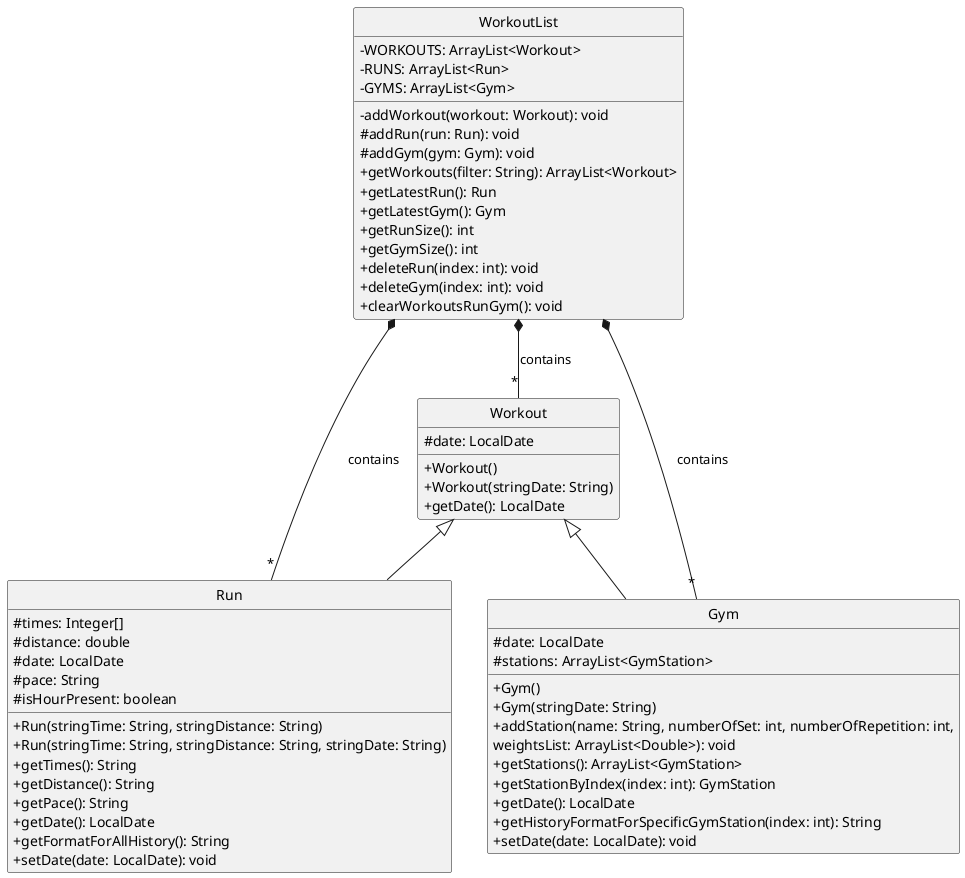 @startuml
skinparam classAttributeIconSize 0
hide circle 
!define ABSTRACT &#123;abstract&#125;


class WorkoutList {
    - WORKOUTS: ArrayList<Workout>
    - RUNS: ArrayList<Run>
    - GYMS: ArrayList<Gym>
    
    - addWorkout(workout: Workout): void
    # addRun(run: Run): void
    # addGym(gym: Gym): void
    + getWorkouts(filter: String): ArrayList<Workout>
    + getLatestRun(): Run 
    + getLatestGym(): Gym
    + getRunSize(): int
    + getGymSize(): int
    + deleteRun(index: int): void
    + deleteGym(index: int): void
    + clearWorkoutsRunGym(): void
}

class Workout  {
    # date: LocalDate
    + Workout() 
    + Workout(stringDate: String)
    + getDate(): LocalDate
}

class Run extends Workout {
    # times: Integer[]
    # distance: double
    # date: LocalDate
    # pace: String
    # isHourPresent: boolean

    + Run(stringTime: String, stringDistance: String)
    + Run(stringTime: String, stringDistance: String, stringDate: String)
    + getTimes(): String
    + getDistance(): String
    + getPace(): String
    + getDate(): LocalDate
    + getFormatForAllHistory(): String
    + setDate(date: LocalDate): void
}

class Gym extends Workout {
    # date: LocalDate
    # stations: ArrayList<GymStation>

    + Gym()
    + Gym(stringDate: String)
    + addStation(name: String, numberOfSet: int, numberOfRepetition: int,
    weightsList: ArrayList<Double>): void
    + getStations(): ArrayList<GymStation>
    + getStationByIndex(index: int): GymStation
    + getDate(): LocalDate
    + getHistoryFormatForSpecificGymStation(index: int): String
    + setDate(date: LocalDate): void

}


WorkoutList *-- "*" Run : contains
WorkoutList *-- "*" Gym : contains
WorkoutList *-- "*" Workout : contains

@enduml